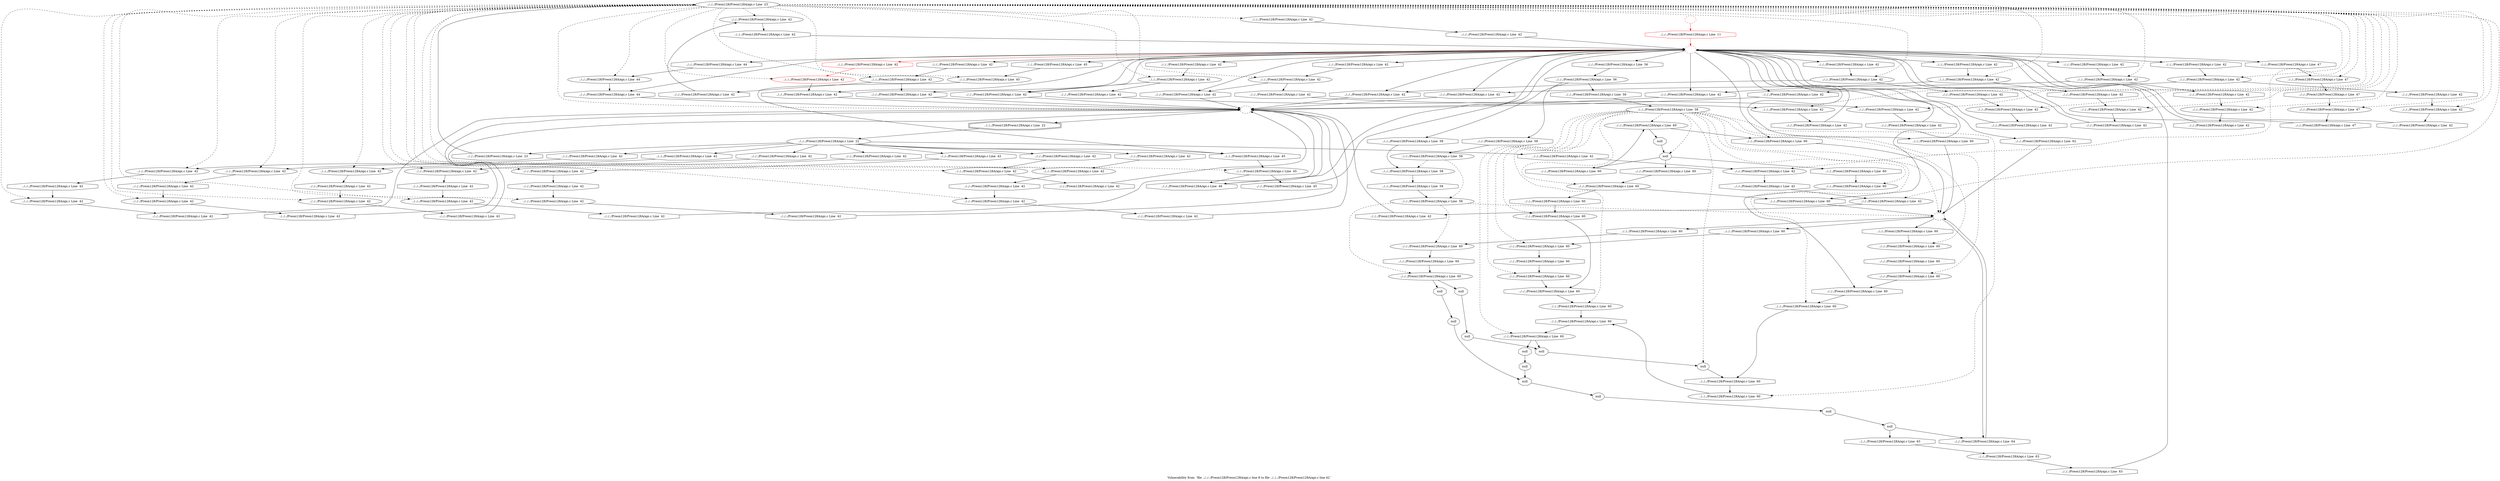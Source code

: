 digraph "Vulnerability from 'file ../../../Preon128/Preon128A/api.c line 8 to file ../../../Preon128/Preon128A/api.c line 42 '  "{
label="Vulnerability from  'file ../../../Preon128/Preon128A/api.c line 8 to file ../../../Preon128/Preon128A/api.c line 42 ' ";
node_490[shape=ellipse,style=solid,label="../../../Preon128/Preon128A/api.c Line  23"]
node_506[shape=ellipse,style=solid,label="../../../Preon128/Preon128A/api.c Line  42"]
"node_490"->"node_506" [style=dashed]
node_511[shape=ellipse,style=solid,label="../../../Preon128/Preon128A/api.c Line  42"]
"node_490"->"node_511" [style=dashed]
node_513[shape=ellipse,style=solid,label="../../../Preon128/Preon128A/api.c Line  42"]
"node_490"->"node_513" [style=dashed]
node_515[shape=ellipse,style=solid,label="../../../Preon128/Preon128A/api.c Line  42"]
"node_490"->"node_515" [style=dashed]
node_517[shape=ellipse,style=solid,label="../../../Preon128/Preon128A/api.c Line  42"]
"node_490"->"node_517" [style=dashed]
node_522[shape=ellipse,style=solid,label="../../../Preon128/Preon128A/api.c Line  42"]
"node_490"->"node_522" [style=dashed]
node_524[shape=ellipse,style=solid,label="../../../Preon128/Preon128A/api.c Line  42"]
"node_490"->"node_524" [style=dashed]
node_527[shape=ellipse,style=solid,label="../../../Preon128/Preon128A/api.c Line  42"]
"node_490"->"node_527" [style=dashed]
node_487[shape=ellipse,style=dashed,label=""]
"node_490"->"node_487" [style=dashed]
node_558[shape=ellipse,style=solid,label="../../../Preon128/Preon128A/api.c Line  42"]
"node_490"->"node_558" [style=dashed]
node_560[shape=ellipse,style=solid,label="../../../Preon128/Preon128A/api.c Line  42"]
"node_490"->"node_560" [style=dashed]
node_562[shape=ellipse,style=solid,label="../../../Preon128/Preon128A/api.c Line  42"]
"node_490"->"node_562" [style=dashed]
node_567[shape=ellipse,style=solid,label="../../../Preon128/Preon128A/api.c Line  42"]
"node_490"->"node_567" [style=dashed]
node_569[shape=ellipse,style=solid,label="../../../Preon128/Preon128A/api.c Line  42"]
"node_490"->"node_569" [style=dashed]
node_571[shape=ellipse,style=solid,label="../../../Preon128/Preon128A/api.c Line  42"]
"node_490"->"node_571" [style=dashed]
node_573[shape=ellipse,style=solid,label="../../../Preon128/Preon128A/api.c Line  42"]
"node_490"->"node_573" [style=dashed]
node_578[shape=ellipse,style=solid,label="../../../Preon128/Preon128A/api.c Line  44"]
"node_490"->"node_578" [style=dashed]
node_581[shape=ellipse,style=solid,label="../../../Preon128/Preon128A/api.c Line  45"]
"node_490"->"node_581" [style=dashed]
node_583[shape=ellipse,style=solid,label="../../../Preon128/Preon128A/api.c Line  45"]
"node_490"->"node_583" [style=dashed]
node_587[shape=ellipse,style=solid,label="../../../Preon128/Preon128A/api.c Line  47"]
"node_490"->"node_587" [style=dashed]
node_589[shape=ellipse,style=solid,label="../../../Preon128/Preon128A/api.c Line  47"]
"node_490"->"node_589" [style=dashed]
node_529[shape=ellipse,style=solid,label="../../../Preon128/Preon128A/api.c Line  42"]
"node_490"->"node_529" [style=dashed]
node_534[shape=ellipse,style=solid,label="../../../Preon128/Preon128A/api.c Line  42"]
"node_490"->"node_534" [style=dashed]
node_536[shape=ellipse,style=solid,label="../../../Preon128/Preon128A/api.c Line  42"]
"node_490"->"node_536" [style=dashed]
node_538[shape=ellipse,style=solid,label="../../../Preon128/Preon128A/api.c Line  42"]
"node_490"->"node_538" [style=dashed]
node_540[shape=ellipse,style=solid,label="../../../Preon128/Preon128A/api.c Line  42"]
"node_490"->"node_540" [style=dashed]
node_545[shape=ellipse,style=solid,label="../../../Preon128/Preon128A/api.c Line  42"]
"node_490"->"node_545" [style=dashed]
node_547[shape=ellipse,style=solid,label="../../../Preon128/Preon128A/api.c Line  42"]
"node_490"->"node_547" [style=dashed]
node_549[shape=ellipse,style=solid,label="../../../Preon128/Preon128A/api.c Line  42"]
"node_490"->"node_549" [style=dashed]
node_551[shape=ellipse,style=solid,label="../../../Preon128/Preon128A/api.c Line  42"]
"node_490"->"node_551" [style=dashed]
node_556[shape=ellipse,style=solid,label="../../../Preon128/Preon128A/api.c Line  42"]
"node_490"->"node_556" [style=dashed]
node_492[shape=ellipse,style=solid,label="../../../Preon128/Preon128A/api.c Line  42"]
"node_490"->"node_492" [style=dashed]
node_494[shape=ellipse,style=solid,label="../../../Preon128/Preon128A/api.c Line  42", color=red]
"node_490"->"node_494" [style=dashed]
node_496[shape=ellipse,style=solid,label="../../../Preon128/Preon128A/api.c Line  42"]
"node_490"->"node_496" [style=dashed]
node_500[shape=ellipse,style=solid,label="../../../Preon128/Preon128A/api.c Line  42"]
"node_490"->"node_500" [style=dashed]
node_502[shape=ellipse,style=solid,label="../../../Preon128/Preon128A/api.c Line  42"]
"node_490"->"node_502" [style=dashed]
node_504[shape=ellipse,style=solid,label="../../../Preon128/Preon128A/api.c Line  42"]
"node_490"->"node_504" [style=dashed]
node_508[shape=octagon,style=solid,label="../../../Preon128/Preon128A/api.c Line  42"]
"node_506"->"node_508"
node_507[shape=octagon,style=solid,label="../../../Preon128/Preon128A/api.c Line  42"]
"node_507"->"node_506"
node_485[shape=ellipse,style=dashed,label="", color=red]
"node_508"->"node_485"
node_509[shape=octagon,style=solid,label="../../../Preon128/Preon128A/api.c Line  42"]
"node_509"->"node_487"
node_510[shape=octagon,style=solid,label="../../../Preon128/Preon128A/api.c Line  42"]
"node_510"->"node_487"
node_514[shape=octagon,style=solid,label="../../../Preon128/Preon128A/api.c Line  42"]
"node_511"->"node_514"
node_512[shape=octagon,style=solid,label="../../../Preon128/Preon128A/api.c Line  42"]
"node_512"->"node_511"
node_521[shape=octagon,style=solid,label="../../../Preon128/Preon128A/api.c Line  42"]
"node_513"->"node_521"
"node_514"->"node_513"
node_518[shape=octagon,style=solid,label="../../../Preon128/Preon128A/api.c Line  42"]
"node_515"->"node_518"
node_520[shape=octagon,style=solid,label="../../../Preon128/Preon128A/api.c Line  42"]
"node_515"->"node_520"
node_516[shape=octagon,style=solid,label="../../../Preon128/Preon128A/api.c Line  42"]
"node_516"->"node_515"
node_519[shape=octagon,style=solid,label="../../../Preon128/Preon128A/api.c Line  42"]
"node_517"->"node_519"
"node_518"->"node_517"
"node_519"->"node_485"
"node_520"->"node_487"
"node_521"->"node_487"
node_525[shape=octagon,style=solid,label="../../../Preon128/Preon128A/api.c Line  42"]
"node_522"->"node_525"
node_523[shape=octagon,style=solid,label="../../../Preon128/Preon128A/api.c Line  42"]
"node_523"->"node_522"
node_533[shape=octagon,style=solid,label="../../../Preon128/Preon128A/api.c Line  42"]
"node_524"->"node_533"
"node_525"->"node_524"
node_526[shape=octagon,style=solid,label="../../../Preon128/Preon128A/api.c Line  47"]
"node_526"->"node_485"
node_530[shape=octagon,style=solid,label="../../../Preon128/Preon128A/api.c Line  42"]
"node_527"->"node_530"
node_532[shape=octagon,style=solid,label="../../../Preon128/Preon128A/api.c Line  42"]
"node_527"->"node_532"
node_528[shape=octagon,style=solid,label="../../../Preon128/Preon128A/api.c Line  42"]
"node_528"->"node_527"
node_489[shape=doubleoctagon,style=solid,label="../../../Preon128/Preon128A/api.c Line  22"]
node_488[shape=ellipse,style=solid,label="../../../Preon128/Preon128A/api.c Line  22"]
"node_489"->"node_488"
"node_488"->"node_512"
"node_488"->"node_523"
node_568[shape=octagon,style=solid,label="../../../Preon128/Preon128A/api.c Line  42"]
"node_488"->"node_568"
node_584[shape=octagon,style=solid,label="../../../Preon128/Preon128A/api.c Line  45"]
"node_488"->"node_584"
node_491[shape=octagon,style=solid,label="../../../Preon128/Preon128A/api.c Line  23"]
"node_488"->"node_491"
node_535[shape=octagon,style=solid,label="../../../Preon128/Preon128A/api.c Line  42"]
"node_488"->"node_535"
node_546[shape=octagon,style=solid,label="../../../Preon128/Preon128A/api.c Line  42"]
"node_488"->"node_546"
node_557[shape=octagon,style=solid,label="../../../Preon128/Preon128A/api.c Line  42"]
"node_488"->"node_557"
node_493[shape=octagon,style=solid,label="../../../Preon128/Preon128A/api.c Line  42"]
"node_488"->"node_493"
node_501[shape=octagon,style=solid,label="../../../Preon128/Preon128A/api.c Line  42"]
"node_488"->"node_501"
"node_487"->"node_489"
node_486[shape=octagon,style=solid,label="../../../Preon128/Preon128A/api.c Line  11", color=red]
"node_486"->"node_485" [color=red]
"node_485"->"node_509"
"node_485"->"node_516"
"node_485"->"node_520"
"node_485"->"node_528"
node_621[shape=octagon,style=solid,label="../../../Preon128/Preon128A/api.c Line  60"]
"node_485"->"node_621"
node_638[shape=octagon,style=solid,label="../../../Preon128/Preon128A/api.c Line  60"]
"node_485"->"node_638"
node_647[shape=octagon,style=solid,label="../../../Preon128/Preon128A/api.c Line  62"]
"node_485"->"node_647"
node_561[shape=octagon,style=solid,label="../../../Preon128/Preon128A/api.c Line  42"]
"node_485"->"node_561"
node_565[shape=octagon,style=solid,label="../../../Preon128/Preon128A/api.c Line  42"]
"node_485"->"node_565"
node_572[shape=octagon,style=solid,label="../../../Preon128/Preon128A/api.c Line  42"]
"node_485"->"node_572"
node_576[shape=octagon,style=solid,label="../../../Preon128/Preon128A/api.c Line  42"]
"node_485"->"node_576"
node_579[shape=octagon,style=solid,label="../../../Preon128/Preon128A/api.c Line  44"]
"node_485"->"node_579"
node_580[shape=octagon,style=solid,label="../../../Preon128/Preon128A/api.c Line  44"]
"node_485"->"node_580"
node_582[shape=octagon,style=solid,label="../../../Preon128/Preon128A/api.c Line  45"]
"node_485"->"node_582"
node_586[shape=octagon,style=solid,label="../../../Preon128/Preon128A/api.c Line  46"]
"node_485"->"node_586"
node_588[shape=octagon,style=solid,label="../../../Preon128/Preon128A/api.c Line  47"]
"node_485"->"node_588"
node_592[shape=octagon,style=solid,label="../../../Preon128/Preon128A/api.c Line  56"]
"node_485"->"node_592"
node_600[shape=octagon,style=solid,label="../../../Preon128/Preon128A/api.c Line  60"]
"node_485"->"node_600"
"node_485"->"node_532"
node_539[shape=octagon,style=solid,label="../../../Preon128/Preon128A/api.c Line  42"]
"node_485"->"node_539"
node_543[shape=octagon,style=solid,label="../../../Preon128/Preon128A/api.c Line  42"]
"node_485"->"node_543"
node_550[shape=octagon,style=solid,label="../../../Preon128/Preon128A/api.c Line  42"]
"node_485"->"node_550"
node_554[shape=octagon,style=solid,label="../../../Preon128/Preon128A/api.c Line  42"]
"node_485"->"node_554"
node_495[shape=octagon,style=solid,label="../../../Preon128/Preon128A/api.c Line  42", color=red]
"node_485"->"node_495" [color=red]
node_498[shape=octagon,style=solid,label="../../../Preon128/Preon128A/api.c Line  42"]
"node_485"->"node_498"
node_505[shape=octagon,style=solid,label="../../../Preon128/Preon128A/api.c Line  42"]
"node_485"->"node_505"
node_484[shape=ellipse,style=dashed,label="", color=red]
"node_484"->"node_486" [color=red]
node_608[shape=octagon,style=solid,label="null"]
node_607[shape=ellipse,style=solid,label="null"]
"node_608"->"node_607"
node_609[shape=ellipse,style=solid,label="../../../Preon128/Preon128A/api.c Line  58"]
node_613[shape=ellipse,style=solid,label="../../../Preon128/Preon128A/api.c Line  60"]
"node_609"->"node_613" [style=dashed]
node_615[shape=ellipse,style=solid,label="../../../Preon128/Preon128A/api.c Line  60"]
"node_609"->"node_615" [style=dashed]
node_617[shape=ellipse,style=solid,label="../../../Preon128/Preon128A/api.c Line  60"]
"node_609"->"node_617" [style=dashed]
node_619[shape=ellipse,style=solid,label="../../../Preon128/Preon128A/api.c Line  60"]
"node_609"->"node_619" [style=dashed]
node_622[shape=ellipse,style=solid,label="../../../Preon128/Preon128A/api.c Line  60"]
"node_609"->"node_622" [style=dashed]
node_624[shape=ellipse,style=solid,label="null"]
"node_609"->"node_624" [style=dashed]
node_626[shape=ellipse,style=solid,label="../../../Preon128/Preon128A/api.c Line  60"]
"node_609"->"node_626" [style=dashed]
node_628[shape=ellipse,style=solid,label="../../../Preon128/Preon128A/api.c Line  60"]
"node_609"->"node_628" [style=dashed]
node_630[shape=ellipse,style=solid,label="../../../Preon128/Preon128A/api.c Line  60"]
"node_609"->"node_630" [style=dashed]
node_632[shape=ellipse,style=solid,label="../../../Preon128/Preon128A/api.c Line  60"]
"node_609"->"node_632" [style=dashed]
node_634[shape=ellipse,style=solid,label="../../../Preon128/Preon128A/api.c Line  60"]
"node_609"->"node_634" [style=dashed]
node_636[shape=ellipse,style=solid,label="../../../Preon128/Preon128A/api.c Line  60"]
"node_609"->"node_636" [style=dashed]
node_639[shape=ellipse,style=solid,label="../../../Preon128/Preon128A/api.c Line  60"]
"node_609"->"node_639" [style=dashed]
node_641[shape=ellipse,style=solid,label="null"]
"node_609"->"node_641" [style=dashed]
node_599[shape=ellipse,style=dashed,label=""]
"node_609"->"node_599" [style=dashed]
node_610[shape=octagon,style=solid,label="../../../Preon128/Preon128A/api.c Line  58"]
"node_610"->"node_609"
node_611[shape=ellipse,style=solid,label="null"]
node_644[shape=octagon,style=solid,label="null"]
"node_611"->"node_644"
node_612[shape=octagon,style=solid,label="null"]
"node_612"->"node_611"
"node_613"->"node_612"
node_642[shape=octagon,style=solid,label="null"]
"node_613"->"node_642"
node_614[shape=octagon,style=solid,label="../../../Preon128/Preon128A/api.c Line  60"]
"node_614"->"node_613"
"node_615"->"node_614"
node_616[shape=octagon,style=solid,label="../../../Preon128/Preon128A/api.c Line  60"]
"node_616"->"node_615"
"node_617"->"node_616"
node_618[shape=octagon,style=solid,label="../../../Preon128/Preon128A/api.c Line  60"]
"node_618"->"node_617"
"node_619"->"node_618"
node_620[shape=octagon,style=solid,label="../../../Preon128/Preon128A/api.c Line  60"]
"node_620"->"node_619"
"node_621"->"node_599"
"node_622"->"node_621"
node_625[shape=octagon,style=solid,label="null"]
"node_622"->"node_625"
node_623[shape=octagon,style=solid,label="../../../Preon128/Preon128A/api.c Line  60"]
"node_623"->"node_622"
"node_624"->"node_623"
node_629[shape=octagon,style=solid,label="../../../Preon128/Preon128A/api.c Line  60"]
"node_624"->"node_629"
node_640[shape=octagon,style=solid,label="../../../Preon128/Preon128A/api.c Line  60"]
"node_624"->"node_640"
"node_625"->"node_624"
"node_626"->"node_616"
node_627[shape=octagon,style=solid,label="../../../Preon128/Preon128A/api.c Line  60"]
"node_627"->"node_626"
"node_628"->"node_627"
"node_628"->"node_638"
"node_629"->"node_628"
"node_630"->"node_614"
node_631[shape=octagon,style=solid,label="../../../Preon128/Preon128A/api.c Line  60"]
"node_631"->"node_630"
"node_632"->"node_631"
node_633[shape=octagon,style=solid,label="../../../Preon128/Preon128A/api.c Line  60"]
"node_633"->"node_632"
"node_634"->"node_633"
node_635[shape=octagon,style=solid,label="../../../Preon128/Preon128A/api.c Line  60"]
"node_635"->"node_634"
"node_636"->"node_635"
node_637[shape=octagon,style=solid,label="../../../Preon128/Preon128A/api.c Line  60"]
"node_637"->"node_636"
"node_638"->"node_599"
"node_639"->"node_633"
"node_640"->"node_639"
"node_641"->"node_631"
"node_642"->"node_641"
node_643[shape=ellipse,style=solid,label="null"]
node_646[shape=octagon,style=solid,label="null"]
"node_643"->"node_646"
"node_644"->"node_643"
node_645[shape=ellipse,style=solid,label="null"]
node_649[shape=octagon,style=solid,label="../../../Preon128/Preon128A/api.c Line  63"]
"node_645"->"node_649"
node_651[shape=octagon,style=solid,label="../../../Preon128/Preon128A/api.c Line  64"]
"node_645"->"node_651"
"node_646"->"node_645"
"node_647"->"node_599"
node_648[shape=ellipse,style=solid,label="../../../Preon128/Preon128A/api.c Line  63"]
node_650[shape=octagon,style=solid,label="../../../Preon128/Preon128A/api.c Line  63"]
"node_648"->"node_650"
"node_649"->"node_648"
"node_650"->"node_485"
"node_651"->"node_599"
node_566[shape=octagon,style=solid,label="../../../Preon128/Preon128A/api.c Line  42"]
"node_558"->"node_566"
node_559[shape=octagon,style=solid,label="../../../Preon128/Preon128A/api.c Line  42"]
"node_559"->"node_558"
node_563[shape=octagon,style=solid,label="../../../Preon128/Preon128A/api.c Line  42"]
"node_560"->"node_563"
"node_560"->"node_565"
"node_561"->"node_560"
node_564[shape=octagon,style=solid,label="../../../Preon128/Preon128A/api.c Line  42"]
"node_562"->"node_564"
"node_563"->"node_562"
"node_564"->"node_485"
"node_565"->"node_487"
"node_566"->"node_487"
node_570[shape=octagon,style=solid,label="../../../Preon128/Preon128A/api.c Line  42"]
"node_567"->"node_570"
"node_568"->"node_567"
node_577[shape=octagon,style=solid,label="../../../Preon128/Preon128A/api.c Line  42"]
"node_569"->"node_577"
"node_570"->"node_569"
node_574[shape=octagon,style=solid,label="../../../Preon128/Preon128A/api.c Line  42"]
"node_571"->"node_574"
"node_571"->"node_576"
"node_572"->"node_571"
node_575[shape=octagon,style=solid,label="../../../Preon128/Preon128A/api.c Line  42"]
"node_573"->"node_575"
"node_574"->"node_573"
"node_575"->"node_485"
"node_576"->"node_487"
"node_577"->"node_487"
"node_578"->"node_580"
"node_579"->"node_578"
"node_580"->"node_487"
"node_581"->"node_584"
"node_582"->"node_581"
node_585[shape=octagon,style=solid,label="../../../Preon128/Preon128A/api.c Line  45"]
"node_583"->"node_585"
"node_583"->"node_586"
"node_584"->"node_583"
"node_585"->"node_485"
"node_586"->"node_487"
node_590[shape=octagon,style=solid,label="../../../Preon128/Preon128A/api.c Line  47"]
"node_587"->"node_590"
"node_588"->"node_587"
"node_589"->"node_526"
"node_590"->"node_589"
node_591[shape=ellipse,style=solid,label="../../../Preon128/Preon128A/api.c Line  56"]
"node_591"->"node_610"
node_594[shape=octagon,style=solid,label="../../../Preon128/Preon128A/api.c Line  58"]
"node_591"->"node_594"
node_596[shape=octagon,style=solid,label="../../../Preon128/Preon128A/api.c Line  58"]
"node_591"->"node_596"
"node_592"->"node_591"
node_593[shape=ellipse,style=solid,label="../../../Preon128/Preon128A/api.c Line  58"]
node_595[shape=ellipse,style=solid,label="../../../Preon128/Preon128A/api.c Line  58"]
"node_593"->"node_595" [style=dashed]
node_597[shape=ellipse,style=solid,label="../../../Preon128/Preon128A/api.c Line  58"]
"node_593"->"node_597" [style=dashed]
"node_594"->"node_593"
node_598[shape=octagon,style=solid,label="../../../Preon128/Preon128A/api.c Line  58"]
"node_595"->"node_598"
"node_596"->"node_595"
"node_597"->"node_599" [style=dashed]
node_601[shape=ellipse,style=solid,label="../../../Preon128/Preon128A/api.c Line  60"]
"node_597"->"node_601" [style=dashed]
node_603[shape=ellipse,style=solid,label="../../../Preon128/Preon128A/api.c Line  60"]
"node_597"->"node_603" [style=dashed]
"node_598"->"node_597"
"node_599"->"node_620"
"node_599"->"node_637"
"node_599"->"node_651"
node_602[shape=octagon,style=solid,label="../../../Preon128/Preon128A/api.c Line  60"]
"node_599"->"node_602"
"node_600"->"node_599"
node_604[shape=octagon,style=solid,label="../../../Preon128/Preon128A/api.c Line  60"]
"node_601"->"node_604"
"node_602"->"node_601"
"node_603"->"node_608"
node_606[shape=octagon,style=solid,label="null"]
"node_603"->"node_606"
"node_604"->"node_603"
node_605[shape=ellipse,style=solid,label="null"]
"node_605"->"node_644"
"node_606"->"node_605"
"node_607"->"node_642"
"node_491"->"node_490"
node_531[shape=octagon,style=solid,label="../../../Preon128/Preon128A/api.c Line  42"]
"node_529"->"node_531"
"node_530"->"node_529"
"node_531"->"node_485"
"node_532"->"node_487"
"node_533"->"node_487"
node_537[shape=octagon,style=solid,label="../../../Preon128/Preon128A/api.c Line  42"]
"node_534"->"node_537"
"node_535"->"node_534"
node_544[shape=octagon,style=solid,label="../../../Preon128/Preon128A/api.c Line  42"]
"node_536"->"node_544"
"node_537"->"node_536"
node_541[shape=octagon,style=solid,label="../../../Preon128/Preon128A/api.c Line  42"]
"node_538"->"node_541"
"node_538"->"node_543"
"node_539"->"node_538"
node_542[shape=octagon,style=solid,label="../../../Preon128/Preon128A/api.c Line  42"]
"node_540"->"node_542"
"node_541"->"node_540"
"node_542"->"node_485"
"node_543"->"node_487"
"node_544"->"node_487"
node_548[shape=octagon,style=solid,label="../../../Preon128/Preon128A/api.c Line  42"]
"node_545"->"node_548"
"node_546"->"node_545"
node_555[shape=octagon,style=solid,label="../../../Preon128/Preon128A/api.c Line  42"]
"node_547"->"node_555"
"node_548"->"node_547"
node_552[shape=octagon,style=solid,label="../../../Preon128/Preon128A/api.c Line  42"]
"node_549"->"node_552"
"node_549"->"node_554"
"node_550"->"node_549"
node_553[shape=octagon,style=solid,label="../../../Preon128/Preon128A/api.c Line  42"]
"node_551"->"node_553"
"node_552"->"node_551"
"node_553"->"node_485"
"node_554"->"node_487"
"node_555"->"node_487"
"node_556"->"node_559"
"node_557"->"node_556"
node_499[shape=octagon,style=solid,label="../../../Preon128/Preon128A/api.c Line  42"]
"node_492"->"node_499"
"node_493"->"node_492"
"node_494"->"node_498"
"node_495"->"node_494" [color=red]
node_497[shape=octagon,style=solid,label="../../../Preon128/Preon128A/api.c Line  42"]
"node_496"->"node_497"
"node_497"->"node_485"
"node_498"->"node_487"
"node_499"->"node_487"
node_503[shape=octagon,style=solid,label="../../../Preon128/Preon128A/api.c Line  42"]
"node_500"->"node_503"
"node_501"->"node_500"
"node_502"->"node_510"
"node_503"->"node_502"
"node_504"->"node_507"
"node_504"->"node_509"
"node_505"->"node_504"
}

